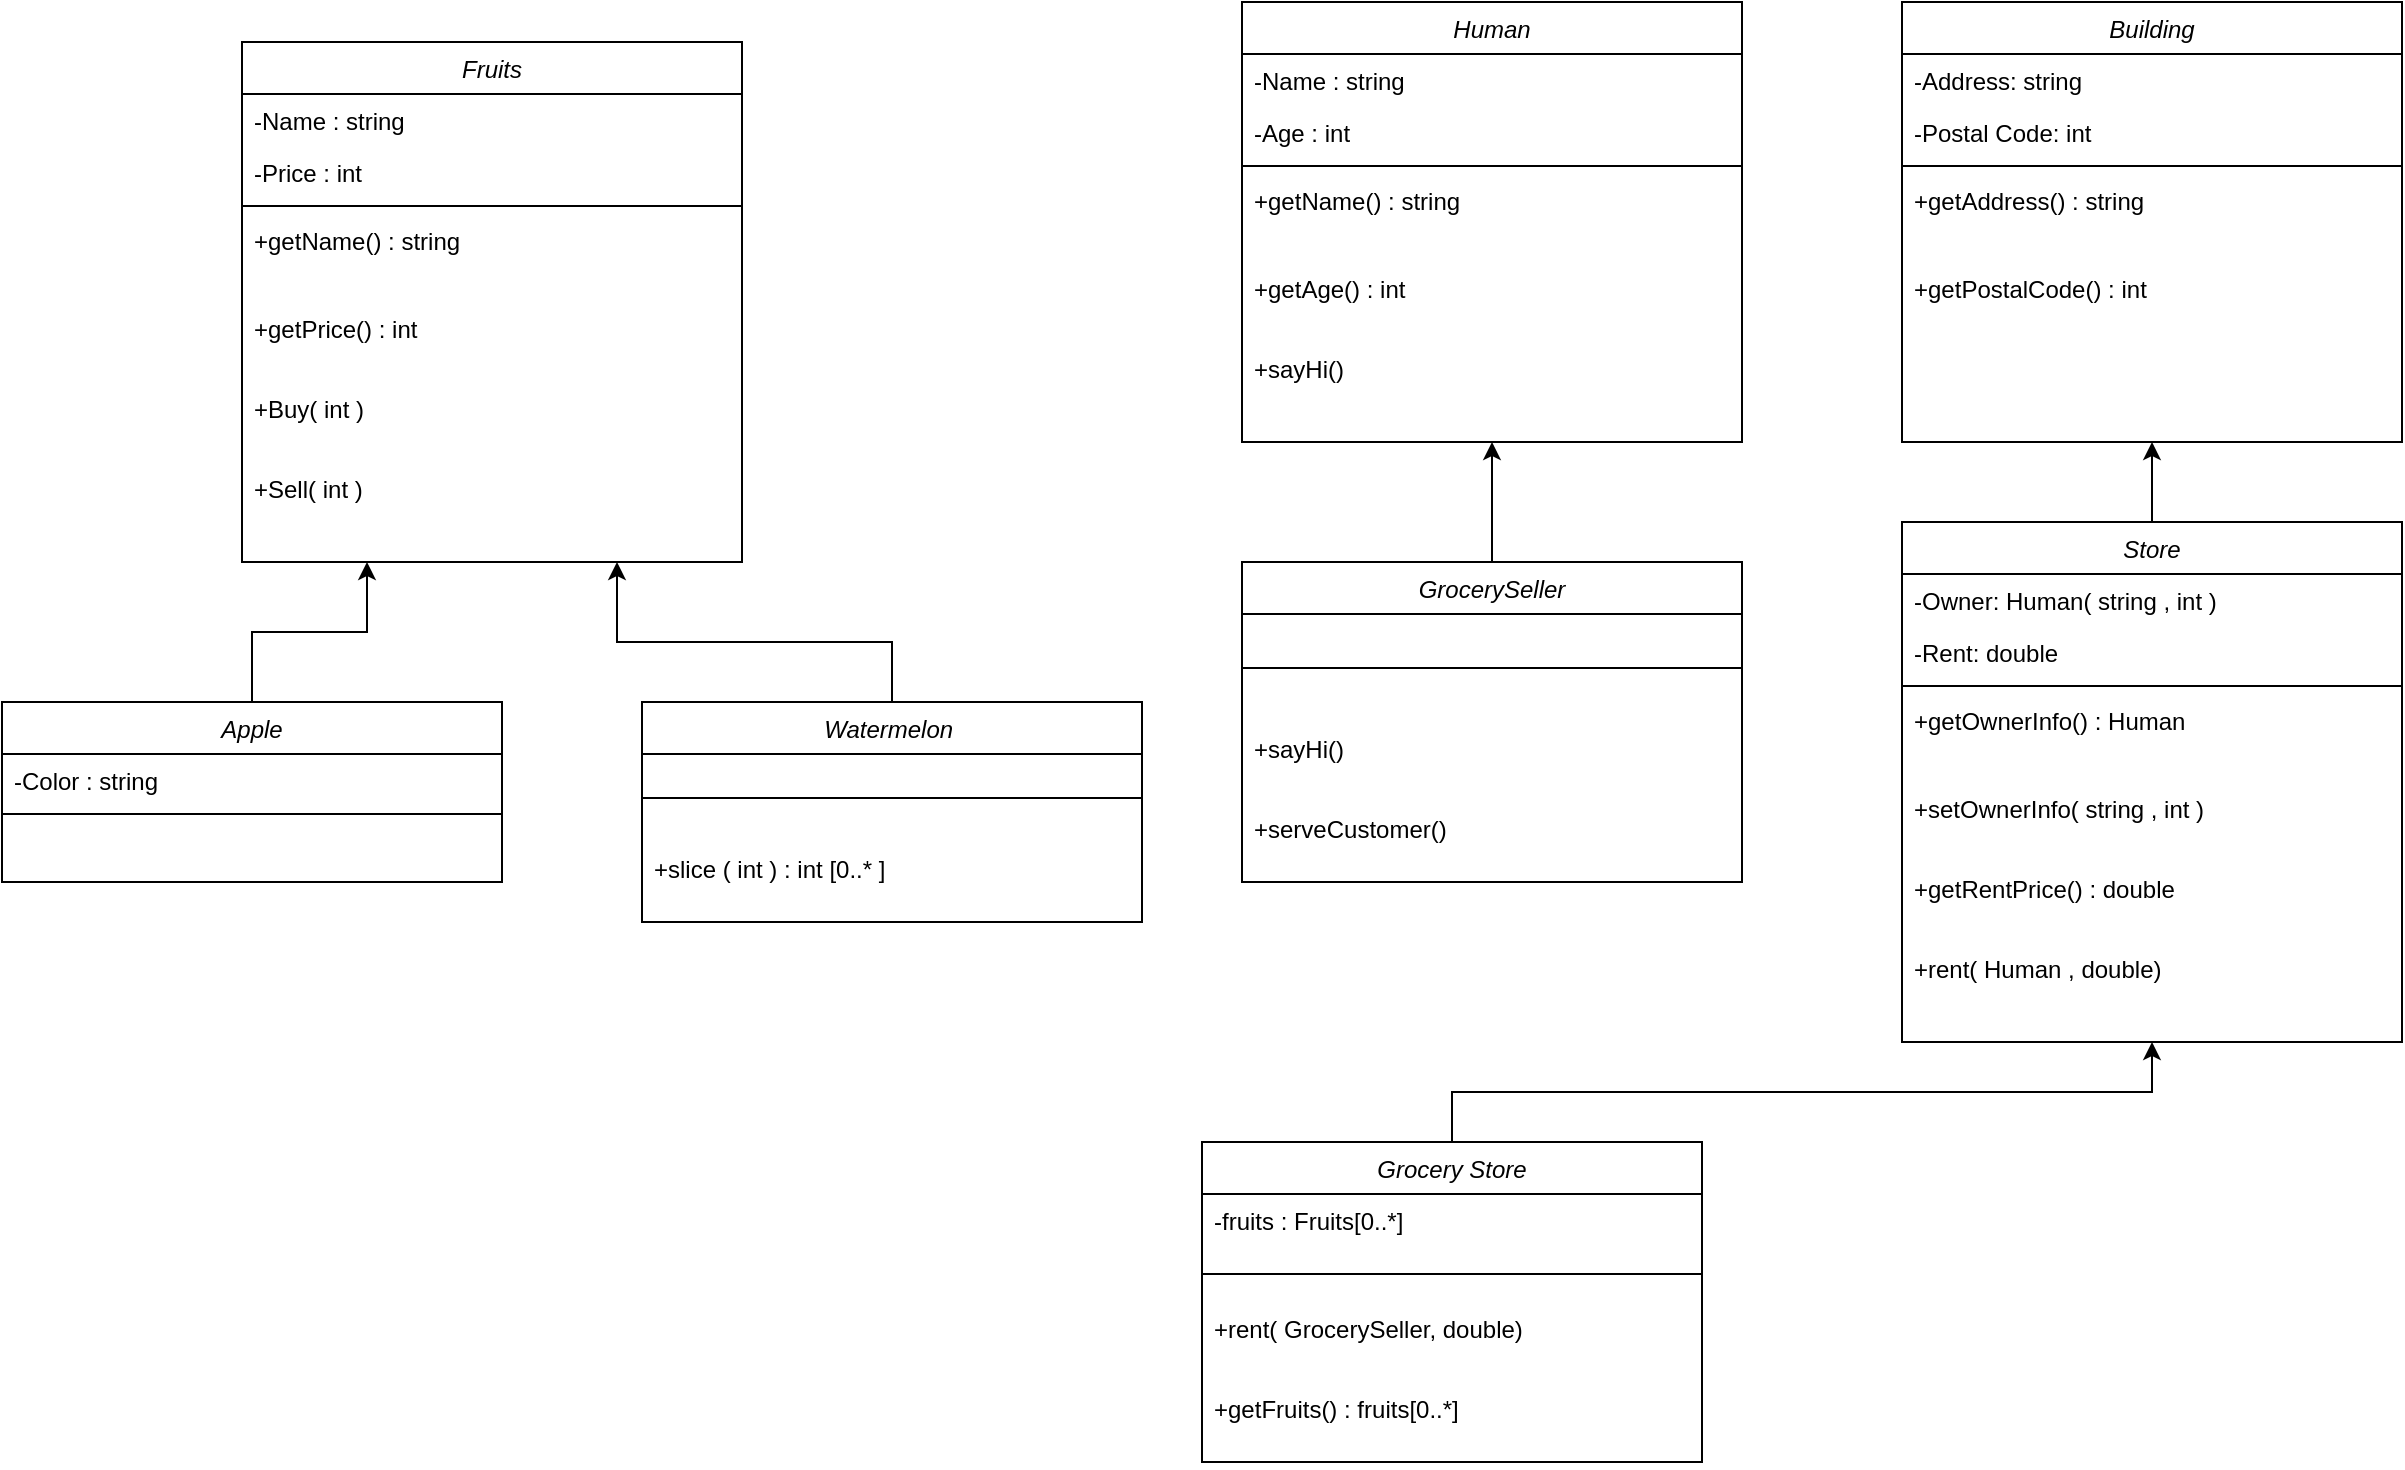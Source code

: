 <mxfile version="23.1.5" type="device">
  <diagram id="C5RBs43oDa-KdzZeNtuy" name="Page-1">
    <mxGraphModel dx="1434" dy="844" grid="1" gridSize="10" guides="1" tooltips="1" connect="1" arrows="1" fold="1" page="1" pageScale="1" pageWidth="2339" pageHeight="3300" math="0" shadow="0">
      <root>
        <mxCell id="WIyWlLk6GJQsqaUBKTNV-0" />
        <mxCell id="WIyWlLk6GJQsqaUBKTNV-1" parent="WIyWlLk6GJQsqaUBKTNV-0" />
        <mxCell id="zkfFHV4jXpPFQw0GAbJ--0" value="Fruits" style="swimlane;fontStyle=2;align=center;verticalAlign=top;childLayout=stackLayout;horizontal=1;startSize=26;horizontalStack=0;resizeParent=1;resizeLast=0;collapsible=1;marginBottom=0;rounded=0;shadow=0;strokeWidth=1;" parent="WIyWlLk6GJQsqaUBKTNV-1" vertex="1">
          <mxGeometry x="180" y="100" width="250" height="260" as="geometry">
            <mxRectangle x="230" y="140" width="160" height="26" as="alternateBounds" />
          </mxGeometry>
        </mxCell>
        <mxCell id="zkfFHV4jXpPFQw0GAbJ--1" value="-Name : string" style="text;align=left;verticalAlign=top;spacingLeft=4;spacingRight=4;overflow=hidden;rotatable=0;points=[[0,0.5],[1,0.5]];portConstraint=eastwest;" parent="zkfFHV4jXpPFQw0GAbJ--0" vertex="1">
          <mxGeometry y="26" width="250" height="26" as="geometry" />
        </mxCell>
        <mxCell id="zkfFHV4jXpPFQw0GAbJ--2" value="-Price : int" style="text;align=left;verticalAlign=top;spacingLeft=4;spacingRight=4;overflow=hidden;rotatable=0;points=[[0,0.5],[1,0.5]];portConstraint=eastwest;rounded=0;shadow=0;html=0;" parent="zkfFHV4jXpPFQw0GAbJ--0" vertex="1">
          <mxGeometry y="52" width="250" height="26" as="geometry" />
        </mxCell>
        <mxCell id="zkfFHV4jXpPFQw0GAbJ--4" value="" style="line;html=1;strokeWidth=1;align=left;verticalAlign=middle;spacingTop=-1;spacingLeft=3;spacingRight=3;rotatable=0;labelPosition=right;points=[];portConstraint=eastwest;" parent="zkfFHV4jXpPFQw0GAbJ--0" vertex="1">
          <mxGeometry y="78" width="250" height="8" as="geometry" />
        </mxCell>
        <mxCell id="zkfFHV4jXpPFQw0GAbJ--5" value="+getName() : string&#xa;" style="text;align=left;verticalAlign=top;spacingLeft=4;spacingRight=4;overflow=hidden;rotatable=0;points=[[0,0.5],[1,0.5]];portConstraint=eastwest;shadow=0;" parent="zkfFHV4jXpPFQw0GAbJ--0" vertex="1">
          <mxGeometry y="86" width="250" height="44" as="geometry" />
        </mxCell>
        <mxCell id="sJEs1xgXZ55JuCveDCq6-0" value="+getPrice() : int " style="text;align=left;verticalAlign=top;spacingLeft=4;spacingRight=4;overflow=hidden;rotatable=0;points=[[0,0.5],[1,0.5]];portConstraint=eastwest;shadow=0;" parent="zkfFHV4jXpPFQw0GAbJ--0" vertex="1">
          <mxGeometry y="130" width="250" height="40" as="geometry" />
        </mxCell>
        <mxCell id="sJEs1xgXZ55JuCveDCq6-1" value="+Buy( int )" style="text;align=left;verticalAlign=top;spacingLeft=4;spacingRight=4;overflow=hidden;rotatable=0;points=[[0,0.5],[1,0.5]];portConstraint=eastwest;shadow=0;" parent="zkfFHV4jXpPFQw0GAbJ--0" vertex="1">
          <mxGeometry y="170" width="250" height="40" as="geometry" />
        </mxCell>
        <mxCell id="sJEs1xgXZ55JuCveDCq6-2" value="+Sell( int )" style="text;align=left;verticalAlign=top;spacingLeft=4;spacingRight=4;overflow=hidden;rotatable=0;points=[[0,0.5],[1,0.5]];portConstraint=eastwest;shadow=0;" parent="zkfFHV4jXpPFQw0GAbJ--0" vertex="1">
          <mxGeometry y="210" width="250" height="40" as="geometry" />
        </mxCell>
        <mxCell id="sJEs1xgXZ55JuCveDCq6-25" style="edgeStyle=orthogonalEdgeStyle;rounded=0;orthogonalLoop=1;jettySize=auto;html=1;exitX=0.5;exitY=0;exitDx=0;exitDy=0;entryX=0.25;entryY=1;entryDx=0;entryDy=0;" parent="WIyWlLk6GJQsqaUBKTNV-1" source="sJEs1xgXZ55JuCveDCq6-13" target="zkfFHV4jXpPFQw0GAbJ--0" edge="1">
          <mxGeometry relative="1" as="geometry" />
        </mxCell>
        <mxCell id="sJEs1xgXZ55JuCveDCq6-13" value="Apple" style="swimlane;fontStyle=2;align=center;verticalAlign=top;childLayout=stackLayout;horizontal=1;startSize=26;horizontalStack=0;resizeParent=1;resizeLast=0;collapsible=1;marginBottom=0;rounded=0;shadow=0;strokeWidth=1;" parent="WIyWlLk6GJQsqaUBKTNV-1" vertex="1">
          <mxGeometry x="60" y="430" width="250" height="90" as="geometry">
            <mxRectangle x="230" y="140" width="160" height="26" as="alternateBounds" />
          </mxGeometry>
        </mxCell>
        <mxCell id="sJEs1xgXZ55JuCveDCq6-14" value="-Color : string" style="text;align=left;verticalAlign=top;spacingLeft=4;spacingRight=4;overflow=hidden;rotatable=0;points=[[0,0.5],[1,0.5]];portConstraint=eastwest;" parent="sJEs1xgXZ55JuCveDCq6-13" vertex="1">
          <mxGeometry y="26" width="250" height="26" as="geometry" />
        </mxCell>
        <mxCell id="sJEs1xgXZ55JuCveDCq6-16" value="" style="line;html=1;strokeWidth=1;align=left;verticalAlign=middle;spacingTop=-1;spacingLeft=3;spacingRight=3;rotatable=0;labelPosition=right;points=[];portConstraint=eastwest;" parent="sJEs1xgXZ55JuCveDCq6-13" vertex="1">
          <mxGeometry y="52" width="250" height="8" as="geometry" />
        </mxCell>
        <mxCell id="sJEs1xgXZ55JuCveDCq6-24" style="edgeStyle=orthogonalEdgeStyle;rounded=0;orthogonalLoop=1;jettySize=auto;html=1;exitX=0.5;exitY=0;exitDx=0;exitDy=0;entryX=0.75;entryY=1;entryDx=0;entryDy=0;" parent="WIyWlLk6GJQsqaUBKTNV-1" source="sJEs1xgXZ55JuCveDCq6-21" target="zkfFHV4jXpPFQw0GAbJ--0" edge="1">
          <mxGeometry relative="1" as="geometry">
            <mxPoint x="480" y="360" as="targetPoint" />
            <Array as="points">
              <mxPoint x="505" y="400" />
              <mxPoint x="368" y="400" />
            </Array>
          </mxGeometry>
        </mxCell>
        <mxCell id="sJEs1xgXZ55JuCveDCq6-21" value="Watermelon " style="swimlane;fontStyle=2;align=center;verticalAlign=top;childLayout=stackLayout;horizontal=1;startSize=26;horizontalStack=0;resizeParent=1;resizeLast=0;collapsible=1;marginBottom=0;rounded=0;shadow=0;strokeWidth=1;" parent="WIyWlLk6GJQsqaUBKTNV-1" vertex="1">
          <mxGeometry x="380" y="430" width="250" height="110" as="geometry">
            <mxRectangle x="230" y="140" width="160" height="26" as="alternateBounds" />
          </mxGeometry>
        </mxCell>
        <mxCell id="sJEs1xgXZ55JuCveDCq6-23" value="" style="line;html=1;strokeWidth=1;align=left;verticalAlign=middle;spacingTop=-1;spacingLeft=3;spacingRight=3;rotatable=0;labelPosition=right;points=[];portConstraint=eastwest;" parent="sJEs1xgXZ55JuCveDCq6-21" vertex="1">
          <mxGeometry y="26" width="250" height="44" as="geometry" />
        </mxCell>
        <mxCell id="sJEs1xgXZ55JuCveDCq6-27" value="+slice ( int ) : int [0..* ]&#xa;" style="text;align=left;verticalAlign=top;spacingLeft=4;spacingRight=4;overflow=hidden;rotatable=0;points=[[0,0.5],[1,0.5]];portConstraint=eastwest;shadow=0;" parent="sJEs1xgXZ55JuCveDCq6-21" vertex="1">
          <mxGeometry y="70" width="250" height="30" as="geometry" />
        </mxCell>
        <mxCell id="WZvWxVEE00VcEo7S5XYT-0" value="Human" style="swimlane;fontStyle=2;align=center;verticalAlign=top;childLayout=stackLayout;horizontal=1;startSize=26;horizontalStack=0;resizeParent=1;resizeLast=0;collapsible=1;marginBottom=0;rounded=0;shadow=0;strokeWidth=1;" vertex="1" parent="WIyWlLk6GJQsqaUBKTNV-1">
          <mxGeometry x="680" y="80" width="250" height="220" as="geometry">
            <mxRectangle x="230" y="140" width="160" height="26" as="alternateBounds" />
          </mxGeometry>
        </mxCell>
        <mxCell id="WZvWxVEE00VcEo7S5XYT-1" value="-Name : string" style="text;align=left;verticalAlign=top;spacingLeft=4;spacingRight=4;overflow=hidden;rotatable=0;points=[[0,0.5],[1,0.5]];portConstraint=eastwest;" vertex="1" parent="WZvWxVEE00VcEo7S5XYT-0">
          <mxGeometry y="26" width="250" height="26" as="geometry" />
        </mxCell>
        <mxCell id="WZvWxVEE00VcEo7S5XYT-2" value="-Age : int" style="text;align=left;verticalAlign=top;spacingLeft=4;spacingRight=4;overflow=hidden;rotatable=0;points=[[0,0.5],[1,0.5]];portConstraint=eastwest;rounded=0;shadow=0;html=0;" vertex="1" parent="WZvWxVEE00VcEo7S5XYT-0">
          <mxGeometry y="52" width="250" height="26" as="geometry" />
        </mxCell>
        <mxCell id="WZvWxVEE00VcEo7S5XYT-3" value="" style="line;html=1;strokeWidth=1;align=left;verticalAlign=middle;spacingTop=-1;spacingLeft=3;spacingRight=3;rotatable=0;labelPosition=right;points=[];portConstraint=eastwest;" vertex="1" parent="WZvWxVEE00VcEo7S5XYT-0">
          <mxGeometry y="78" width="250" height="8" as="geometry" />
        </mxCell>
        <mxCell id="WZvWxVEE00VcEo7S5XYT-4" value="+getName() : string&#xa;" style="text;align=left;verticalAlign=top;spacingLeft=4;spacingRight=4;overflow=hidden;rotatable=0;points=[[0,0.5],[1,0.5]];portConstraint=eastwest;shadow=0;" vertex="1" parent="WZvWxVEE00VcEo7S5XYT-0">
          <mxGeometry y="86" width="250" height="44" as="geometry" />
        </mxCell>
        <mxCell id="WZvWxVEE00VcEo7S5XYT-5" value="+getAge() : int " style="text;align=left;verticalAlign=top;spacingLeft=4;spacingRight=4;overflow=hidden;rotatable=0;points=[[0,0.5],[1,0.5]];portConstraint=eastwest;shadow=0;" vertex="1" parent="WZvWxVEE00VcEo7S5XYT-0">
          <mxGeometry y="130" width="250" height="40" as="geometry" />
        </mxCell>
        <mxCell id="WZvWxVEE00VcEo7S5XYT-17" value="+sayHi() " style="text;align=left;verticalAlign=top;spacingLeft=4;spacingRight=4;overflow=hidden;rotatable=0;points=[[0,0.5],[1,0.5]];portConstraint=eastwest;shadow=0;" vertex="1" parent="WZvWxVEE00VcEo7S5XYT-0">
          <mxGeometry y="170" width="250" height="40" as="geometry" />
        </mxCell>
        <mxCell id="WZvWxVEE00VcEo7S5XYT-16" style="edgeStyle=orthogonalEdgeStyle;rounded=0;orthogonalLoop=1;jettySize=auto;html=1;exitX=0.5;exitY=0;exitDx=0;exitDy=0;entryX=0.5;entryY=1;entryDx=0;entryDy=0;" edge="1" parent="WIyWlLk6GJQsqaUBKTNV-1" source="WZvWxVEE00VcEo7S5XYT-8" target="WZvWxVEE00VcEo7S5XYT-0">
          <mxGeometry relative="1" as="geometry" />
        </mxCell>
        <mxCell id="WZvWxVEE00VcEo7S5XYT-8" value="GrocerySeller" style="swimlane;fontStyle=2;align=center;verticalAlign=top;childLayout=stackLayout;horizontal=1;startSize=26;horizontalStack=0;resizeParent=1;resizeLast=0;collapsible=1;marginBottom=0;rounded=0;shadow=0;strokeWidth=1;" vertex="1" parent="WIyWlLk6GJQsqaUBKTNV-1">
          <mxGeometry x="680" y="360" width="250" height="160" as="geometry">
            <mxRectangle x="230" y="140" width="160" height="26" as="alternateBounds" />
          </mxGeometry>
        </mxCell>
        <mxCell id="WZvWxVEE00VcEo7S5XYT-11" value="" style="line;html=1;strokeWidth=1;align=left;verticalAlign=middle;spacingTop=-1;spacingLeft=3;spacingRight=3;rotatable=0;labelPosition=right;points=[];portConstraint=eastwest;" vertex="1" parent="WZvWxVEE00VcEo7S5XYT-8">
          <mxGeometry y="26" width="250" height="54" as="geometry" />
        </mxCell>
        <mxCell id="WZvWxVEE00VcEo7S5XYT-44" value="+sayHi() " style="text;align=left;verticalAlign=top;spacingLeft=4;spacingRight=4;overflow=hidden;rotatable=0;points=[[0,0.5],[1,0.5]];portConstraint=eastwest;shadow=0;" vertex="1" parent="WZvWxVEE00VcEo7S5XYT-8">
          <mxGeometry y="80" width="250" height="40" as="geometry" />
        </mxCell>
        <mxCell id="WZvWxVEE00VcEo7S5XYT-13" value="+serveCustomer() " style="text;align=left;verticalAlign=top;spacingLeft=4;spacingRight=4;overflow=hidden;rotatable=0;points=[[0,0.5],[1,0.5]];portConstraint=eastwest;shadow=0;" vertex="1" parent="WZvWxVEE00VcEo7S5XYT-8">
          <mxGeometry y="120" width="250" height="40" as="geometry" />
        </mxCell>
        <mxCell id="WZvWxVEE00VcEo7S5XYT-18" value="Building" style="swimlane;fontStyle=2;align=center;verticalAlign=top;childLayout=stackLayout;horizontal=1;startSize=26;horizontalStack=0;resizeParent=1;resizeLast=0;collapsible=1;marginBottom=0;rounded=0;shadow=0;strokeWidth=1;" vertex="1" parent="WIyWlLk6GJQsqaUBKTNV-1">
          <mxGeometry x="1010" y="80" width="250" height="220" as="geometry">
            <mxRectangle x="230" y="140" width="160" height="26" as="alternateBounds" />
          </mxGeometry>
        </mxCell>
        <mxCell id="WZvWxVEE00VcEo7S5XYT-19" value="-Address: string" style="text;align=left;verticalAlign=top;spacingLeft=4;spacingRight=4;overflow=hidden;rotatable=0;points=[[0,0.5],[1,0.5]];portConstraint=eastwest;" vertex="1" parent="WZvWxVEE00VcEo7S5XYT-18">
          <mxGeometry y="26" width="250" height="26" as="geometry" />
        </mxCell>
        <mxCell id="WZvWxVEE00VcEo7S5XYT-20" value="-Postal Code: int" style="text;align=left;verticalAlign=top;spacingLeft=4;spacingRight=4;overflow=hidden;rotatable=0;points=[[0,0.5],[1,0.5]];portConstraint=eastwest;rounded=0;shadow=0;html=0;" vertex="1" parent="WZvWxVEE00VcEo7S5XYT-18">
          <mxGeometry y="52" width="250" height="26" as="geometry" />
        </mxCell>
        <mxCell id="WZvWxVEE00VcEo7S5XYT-21" value="" style="line;html=1;strokeWidth=1;align=left;verticalAlign=middle;spacingTop=-1;spacingLeft=3;spacingRight=3;rotatable=0;labelPosition=right;points=[];portConstraint=eastwest;" vertex="1" parent="WZvWxVEE00VcEo7S5XYT-18">
          <mxGeometry y="78" width="250" height="8" as="geometry" />
        </mxCell>
        <mxCell id="WZvWxVEE00VcEo7S5XYT-22" value="+getAddress() : string&#xa;" style="text;align=left;verticalAlign=top;spacingLeft=4;spacingRight=4;overflow=hidden;rotatable=0;points=[[0,0.5],[1,0.5]];portConstraint=eastwest;shadow=0;" vertex="1" parent="WZvWxVEE00VcEo7S5XYT-18">
          <mxGeometry y="86" width="250" height="44" as="geometry" />
        </mxCell>
        <mxCell id="WZvWxVEE00VcEo7S5XYT-23" value="+getPostalCode() : int " style="text;align=left;verticalAlign=top;spacingLeft=4;spacingRight=4;overflow=hidden;rotatable=0;points=[[0,0.5],[1,0.5]];portConstraint=eastwest;shadow=0;" vertex="1" parent="WZvWxVEE00VcEo7S5XYT-18">
          <mxGeometry y="130" width="250" height="40" as="geometry" />
        </mxCell>
        <mxCell id="WZvWxVEE00VcEo7S5XYT-32" style="edgeStyle=orthogonalEdgeStyle;rounded=0;orthogonalLoop=1;jettySize=auto;html=1;exitX=0.5;exitY=0;exitDx=0;exitDy=0;entryX=0.5;entryY=1;entryDx=0;entryDy=0;" edge="1" parent="WIyWlLk6GJQsqaUBKTNV-1" source="WZvWxVEE00VcEo7S5XYT-25" target="WZvWxVEE00VcEo7S5XYT-18">
          <mxGeometry relative="1" as="geometry" />
        </mxCell>
        <mxCell id="WZvWxVEE00VcEo7S5XYT-25" value="Store" style="swimlane;fontStyle=2;align=center;verticalAlign=top;childLayout=stackLayout;horizontal=1;startSize=26;horizontalStack=0;resizeParent=1;resizeLast=0;collapsible=1;marginBottom=0;rounded=0;shadow=0;strokeWidth=1;" vertex="1" parent="WIyWlLk6GJQsqaUBKTNV-1">
          <mxGeometry x="1010" y="340" width="250" height="260" as="geometry">
            <mxRectangle x="230" y="140" width="160" height="26" as="alternateBounds" />
          </mxGeometry>
        </mxCell>
        <mxCell id="WZvWxVEE00VcEo7S5XYT-26" value="-Owner: Human( string , int )" style="text;align=left;verticalAlign=top;spacingLeft=4;spacingRight=4;overflow=hidden;rotatable=0;points=[[0,0.5],[1,0.5]];portConstraint=eastwest;" vertex="1" parent="WZvWxVEE00VcEo7S5XYT-25">
          <mxGeometry y="26" width="250" height="26" as="geometry" />
        </mxCell>
        <mxCell id="WZvWxVEE00VcEo7S5XYT-27" value="-Rent: double" style="text;align=left;verticalAlign=top;spacingLeft=4;spacingRight=4;overflow=hidden;rotatable=0;points=[[0,0.5],[1,0.5]];portConstraint=eastwest;rounded=0;shadow=0;html=0;" vertex="1" parent="WZvWxVEE00VcEo7S5XYT-25">
          <mxGeometry y="52" width="250" height="26" as="geometry" />
        </mxCell>
        <mxCell id="WZvWxVEE00VcEo7S5XYT-28" value="" style="line;html=1;strokeWidth=1;align=left;verticalAlign=middle;spacingTop=-1;spacingLeft=3;spacingRight=3;rotatable=0;labelPosition=right;points=[];portConstraint=eastwest;" vertex="1" parent="WZvWxVEE00VcEo7S5XYT-25">
          <mxGeometry y="78" width="250" height="8" as="geometry" />
        </mxCell>
        <mxCell id="WZvWxVEE00VcEo7S5XYT-29" value="+getOwnerInfo() : Human&#xa;" style="text;align=left;verticalAlign=top;spacingLeft=4;spacingRight=4;overflow=hidden;rotatable=0;points=[[0,0.5],[1,0.5]];portConstraint=eastwest;shadow=0;" vertex="1" parent="WZvWxVEE00VcEo7S5XYT-25">
          <mxGeometry y="86" width="250" height="44" as="geometry" />
        </mxCell>
        <mxCell id="WZvWxVEE00VcEo7S5XYT-41" value="+setOwnerInfo( string , int )" style="text;align=left;verticalAlign=top;spacingLeft=4;spacingRight=4;overflow=hidden;rotatable=0;points=[[0,0.5],[1,0.5]];portConstraint=eastwest;shadow=0;" vertex="1" parent="WZvWxVEE00VcEo7S5XYT-25">
          <mxGeometry y="130" width="250" height="40" as="geometry" />
        </mxCell>
        <mxCell id="WZvWxVEE00VcEo7S5XYT-30" value="+getRentPrice() : double" style="text;align=left;verticalAlign=top;spacingLeft=4;spacingRight=4;overflow=hidden;rotatable=0;points=[[0,0.5],[1,0.5]];portConstraint=eastwest;shadow=0;" vertex="1" parent="WZvWxVEE00VcEo7S5XYT-25">
          <mxGeometry y="170" width="250" height="40" as="geometry" />
        </mxCell>
        <mxCell id="WZvWxVEE00VcEo7S5XYT-42" value="+rent( Human , double)" style="text;align=left;verticalAlign=top;spacingLeft=4;spacingRight=4;overflow=hidden;rotatable=0;points=[[0,0.5],[1,0.5]];portConstraint=eastwest;shadow=0;" vertex="1" parent="WZvWxVEE00VcEo7S5XYT-25">
          <mxGeometry y="210" width="250" height="40" as="geometry" />
        </mxCell>
        <mxCell id="WZvWxVEE00VcEo7S5XYT-40" style="edgeStyle=orthogonalEdgeStyle;rounded=0;orthogonalLoop=1;jettySize=auto;html=1;exitX=0.5;exitY=0;exitDx=0;exitDy=0;entryX=0.5;entryY=1;entryDx=0;entryDy=0;" edge="1" parent="WIyWlLk6GJQsqaUBKTNV-1" source="WZvWxVEE00VcEo7S5XYT-33" target="WZvWxVEE00VcEo7S5XYT-25">
          <mxGeometry relative="1" as="geometry" />
        </mxCell>
        <mxCell id="WZvWxVEE00VcEo7S5XYT-33" value="Grocery Store" style="swimlane;fontStyle=2;align=center;verticalAlign=top;childLayout=stackLayout;horizontal=1;startSize=26;horizontalStack=0;resizeParent=1;resizeLast=0;collapsible=1;marginBottom=0;rounded=0;shadow=0;strokeWidth=1;" vertex="1" parent="WIyWlLk6GJQsqaUBKTNV-1">
          <mxGeometry x="660" y="650" width="250" height="160" as="geometry">
            <mxRectangle x="230" y="140" width="160" height="26" as="alternateBounds" />
          </mxGeometry>
        </mxCell>
        <mxCell id="WZvWxVEE00VcEo7S5XYT-34" value="-fruits : Fruits[0..*]" style="text;align=left;verticalAlign=top;spacingLeft=4;spacingRight=4;overflow=hidden;rotatable=0;points=[[0,0.5],[1,0.5]];portConstraint=eastwest;" vertex="1" parent="WZvWxVEE00VcEo7S5XYT-33">
          <mxGeometry y="26" width="250" height="26" as="geometry" />
        </mxCell>
        <mxCell id="WZvWxVEE00VcEo7S5XYT-36" value="" style="line;html=1;strokeWidth=1;align=left;verticalAlign=middle;spacingTop=-1;spacingLeft=3;spacingRight=3;rotatable=0;labelPosition=right;points=[];portConstraint=eastwest;" vertex="1" parent="WZvWxVEE00VcEo7S5XYT-33">
          <mxGeometry y="52" width="250" height="28" as="geometry" />
        </mxCell>
        <mxCell id="WZvWxVEE00VcEo7S5XYT-45" value="+rent( GrocerySeller, double)" style="text;align=left;verticalAlign=top;spacingLeft=4;spacingRight=4;overflow=hidden;rotatable=0;points=[[0,0.5],[1,0.5]];portConstraint=eastwest;shadow=0;" vertex="1" parent="WZvWxVEE00VcEo7S5XYT-33">
          <mxGeometry y="80" width="250" height="40" as="geometry" />
        </mxCell>
        <mxCell id="WZvWxVEE00VcEo7S5XYT-46" value="+getFruits() : fruits[0..*]" style="text;align=left;verticalAlign=top;spacingLeft=4;spacingRight=4;overflow=hidden;rotatable=0;points=[[0,0.5],[1,0.5]];portConstraint=eastwest;shadow=0;" vertex="1" parent="WZvWxVEE00VcEo7S5XYT-33">
          <mxGeometry y="120" width="250" height="40" as="geometry" />
        </mxCell>
      </root>
    </mxGraphModel>
  </diagram>
</mxfile>
